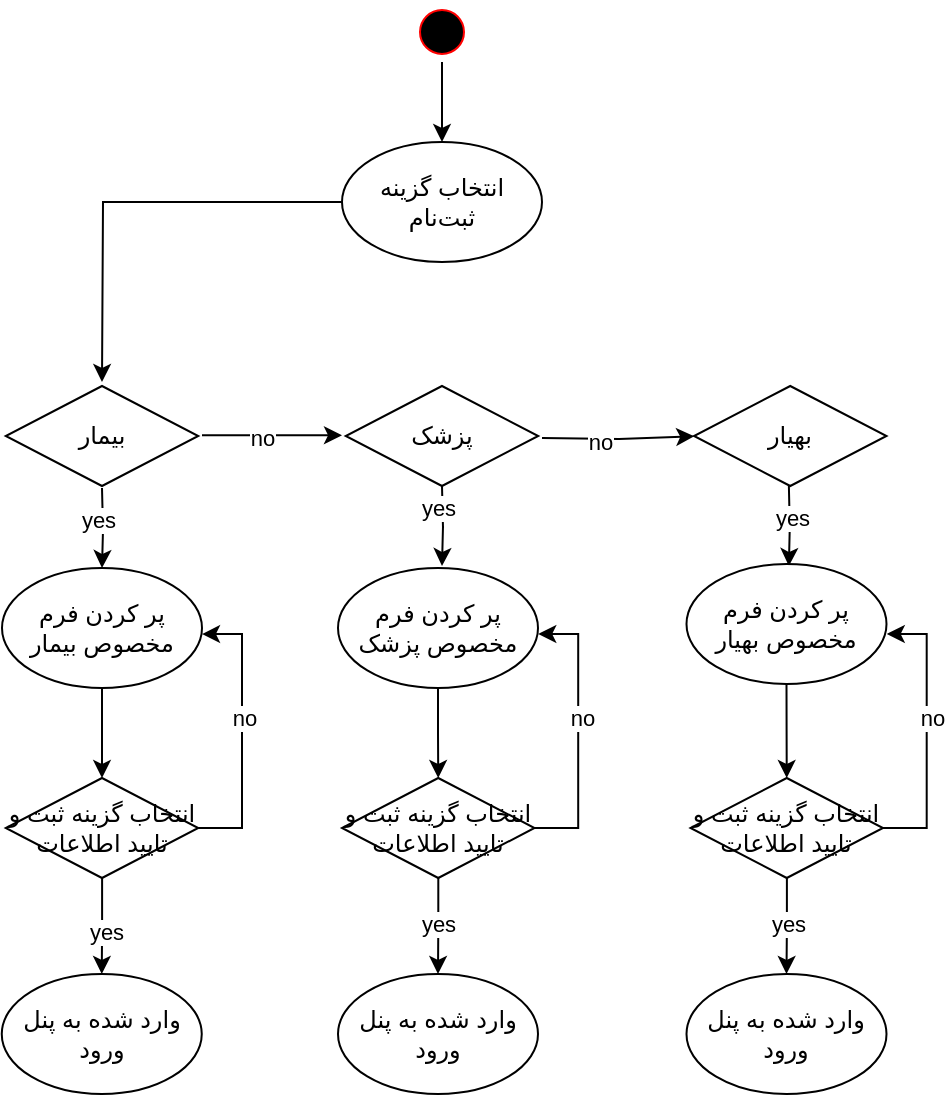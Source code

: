 <mxfile version="21.6.1" type="device">
  <diagram name="Page-1" id="GEQRo5h9ixli0StdwVT6">
    <mxGraphModel dx="587" dy="728" grid="1" gridSize="10" guides="1" tooltips="1" connect="1" arrows="1" fold="1" page="1" pageScale="1" pageWidth="850" pageHeight="1100" math="0" shadow="0">
      <root>
        <mxCell id="0" />
        <mxCell id="1" parent="0" />
        <mxCell id="AQqeIJzm-4LwvkK71rF2-29" style="edgeStyle=orthogonalEdgeStyle;rounded=0;orthogonalLoop=1;jettySize=auto;html=1;" edge="1" parent="1" source="AQqeIJzm-4LwvkK71rF2-12">
          <mxGeometry relative="1" as="geometry">
            <mxPoint x="60" y="210" as="targetPoint" />
          </mxGeometry>
        </mxCell>
        <mxCell id="AQqeIJzm-4LwvkK71rF2-12" value="انتخاب گزینه ثبت‌نام" style="ellipse;whiteSpace=wrap;html=1;" vertex="1" parent="1">
          <mxGeometry x="180" y="90" width="100" height="60" as="geometry" />
        </mxCell>
        <mxCell id="AQqeIJzm-4LwvkK71rF2-16" style="edgeStyle=orthogonalEdgeStyle;rounded=0;orthogonalLoop=1;jettySize=auto;html=1;entryX=0.5;entryY=0;entryDx=0;entryDy=0;" edge="1" parent="1" source="AQqeIJzm-4LwvkK71rF2-14" target="AQqeIJzm-4LwvkK71rF2-12">
          <mxGeometry relative="1" as="geometry" />
        </mxCell>
        <mxCell id="AQqeIJzm-4LwvkK71rF2-14" value="" style="ellipse;html=1;shape=startState;fillColor=#000000;strokeColor=#ff0000;" vertex="1" parent="1">
          <mxGeometry x="215" y="20" width="30" height="30" as="geometry" />
        </mxCell>
        <mxCell id="AQqeIJzm-4LwvkK71rF2-33" style="edgeStyle=orthogonalEdgeStyle;rounded=0;orthogonalLoop=1;jettySize=auto;html=1;entryX=0.5;entryY=0;entryDx=0;entryDy=0;" edge="1" parent="1" target="AQqeIJzm-4LwvkK71rF2-28">
          <mxGeometry relative="1" as="geometry">
            <mxPoint x="60" y="263" as="sourcePoint" />
          </mxGeometry>
        </mxCell>
        <mxCell id="AQqeIJzm-4LwvkK71rF2-39" value="yes" style="edgeLabel;html=1;align=center;verticalAlign=middle;resizable=0;points=[];" vertex="1" connectable="0" parent="AQqeIJzm-4LwvkK71rF2-33">
          <mxGeometry x="-0.233" y="-3" relative="1" as="geometry">
            <mxPoint as="offset" />
          </mxGeometry>
        </mxCell>
        <mxCell id="AQqeIJzm-4LwvkK71rF2-36" style="edgeStyle=orthogonalEdgeStyle;rounded=0;orthogonalLoop=1;jettySize=auto;html=1;entryX=0;entryY=0.5;entryDx=0;entryDy=0;" edge="1" parent="1">
          <mxGeometry relative="1" as="geometry">
            <mxPoint x="110" y="236.66" as="sourcePoint" />
            <mxPoint x="180.0" y="236.66" as="targetPoint" />
          </mxGeometry>
        </mxCell>
        <mxCell id="AQqeIJzm-4LwvkK71rF2-38" value="no" style="edgeLabel;html=1;align=center;verticalAlign=middle;resizable=0;points=[];" vertex="1" connectable="0" parent="AQqeIJzm-4LwvkK71rF2-36">
          <mxGeometry x="-0.157" y="-1" relative="1" as="geometry">
            <mxPoint as="offset" />
          </mxGeometry>
        </mxCell>
        <mxCell id="AQqeIJzm-4LwvkK71rF2-37" style="edgeStyle=orthogonalEdgeStyle;rounded=0;orthogonalLoop=1;jettySize=auto;html=1;entryX=-0.039;entryY=0.486;entryDx=0;entryDy=0;entryPerimeter=0;" edge="1" parent="1">
          <mxGeometry relative="1" as="geometry">
            <mxPoint x="280.0" y="238.034" as="sourcePoint" />
            <mxPoint x="356.1" y="237.16" as="targetPoint" />
          </mxGeometry>
        </mxCell>
        <mxCell id="AQqeIJzm-4LwvkK71rF2-40" value="no" style="edgeLabel;html=1;align=center;verticalAlign=middle;resizable=0;points=[];" vertex="1" connectable="0" parent="AQqeIJzm-4LwvkK71rF2-37">
          <mxGeometry x="-0.242" y="-1" relative="1" as="geometry">
            <mxPoint as="offset" />
          </mxGeometry>
        </mxCell>
        <mxCell id="AQqeIJzm-4LwvkK71rF2-41" style="edgeStyle=orthogonalEdgeStyle;rounded=0;orthogonalLoop=1;jettySize=auto;html=1;entryX=0.5;entryY=0;entryDx=0;entryDy=0;" edge="1" parent="1">
          <mxGeometry relative="1" as="geometry">
            <mxPoint x="230.0" y="262" as="sourcePoint" />
            <mxPoint x="230" y="302" as="targetPoint" />
          </mxGeometry>
        </mxCell>
        <mxCell id="AQqeIJzm-4LwvkK71rF2-42" value="yes" style="edgeLabel;html=1;align=center;verticalAlign=middle;resizable=0;points=[];" vertex="1" connectable="0" parent="AQqeIJzm-4LwvkK71rF2-41">
          <mxGeometry x="-0.474" y="-3" relative="1" as="geometry">
            <mxPoint as="offset" />
          </mxGeometry>
        </mxCell>
        <mxCell id="AQqeIJzm-4LwvkK71rF2-43" style="edgeStyle=orthogonalEdgeStyle;rounded=0;orthogonalLoop=1;jettySize=auto;html=1;entryX=0.5;entryY=0;entryDx=0;entryDy=0;" edge="1" parent="1">
          <mxGeometry relative="1" as="geometry">
            <mxPoint x="403.44" y="262" as="sourcePoint" />
            <mxPoint x="403.44" y="302" as="targetPoint" />
          </mxGeometry>
        </mxCell>
        <mxCell id="AQqeIJzm-4LwvkK71rF2-44" value="yes" style="edgeLabel;html=1;align=center;verticalAlign=middle;resizable=0;points=[];" vertex="1" connectable="0" parent="AQqeIJzm-4LwvkK71rF2-43">
          <mxGeometry x="-0.267" y="1" relative="1" as="geometry">
            <mxPoint as="offset" />
          </mxGeometry>
        </mxCell>
        <mxCell id="AQqeIJzm-4LwvkK71rF2-34" style="edgeStyle=orthogonalEdgeStyle;rounded=0;orthogonalLoop=1;jettySize=auto;html=1;entryX=0.5;entryY=0;entryDx=0;entryDy=0;exitX=0.5;exitY=1;exitDx=0;exitDy=0;" edge="1" parent="1" source="AQqeIJzm-4LwvkK71rF2-28">
          <mxGeometry relative="1" as="geometry">
            <mxPoint x="60" y="368" as="sourcePoint" />
            <mxPoint x="60" y="408" as="targetPoint" />
          </mxGeometry>
        </mxCell>
        <mxCell id="AQqeIJzm-4LwvkK71rF2-28" value="پر کردن فرم مخصوص بیمار" style="ellipse;whiteSpace=wrap;html=1;" vertex="1" parent="1">
          <mxGeometry x="10" y="303" width="100" height="60" as="geometry" />
        </mxCell>
        <mxCell id="AQqeIJzm-4LwvkK71rF2-30" value="پر کردن فرم مخصوص پزشک" style="ellipse;whiteSpace=wrap;html=1;" vertex="1" parent="1">
          <mxGeometry x="178" y="303" width="100" height="60" as="geometry" />
        </mxCell>
        <mxCell id="AQqeIJzm-4LwvkK71rF2-31" value="پر کردن فرم مخصوص بهیار" style="ellipse;whiteSpace=wrap;html=1;" vertex="1" parent="1">
          <mxGeometry x="352.25" y="301" width="100" height="60" as="geometry" />
        </mxCell>
        <mxCell id="AQqeIJzm-4LwvkK71rF2-48" value="بیمار" style="rhombus;whiteSpace=wrap;html=1;" vertex="1" parent="1">
          <mxGeometry x="11.88" y="212" width="96.25" height="50" as="geometry" />
        </mxCell>
        <mxCell id="AQqeIJzm-4LwvkK71rF2-49" value="پزشک" style="rhombus;whiteSpace=wrap;html=1;" vertex="1" parent="1">
          <mxGeometry x="181.87" y="212" width="96.25" height="50" as="geometry" />
        </mxCell>
        <mxCell id="AQqeIJzm-4LwvkK71rF2-50" value="بهیار" style="rhombus;whiteSpace=wrap;html=1;" vertex="1" parent="1">
          <mxGeometry x="356" y="212" width="96.25" height="50" as="geometry" />
        </mxCell>
        <mxCell id="AQqeIJzm-4LwvkK71rF2-52" style="edgeStyle=orthogonalEdgeStyle;rounded=0;orthogonalLoop=1;jettySize=auto;html=1;entryX=1;entryY=0.467;entryDx=0;entryDy=0;entryPerimeter=0;" edge="1" parent="1" source="AQqeIJzm-4LwvkK71rF2-51">
          <mxGeometry relative="1" as="geometry">
            <mxPoint x="110" y="336.02" as="targetPoint" />
            <Array as="points">
              <mxPoint x="130" y="433" />
              <mxPoint x="130" y="336" />
            </Array>
          </mxGeometry>
        </mxCell>
        <mxCell id="AQqeIJzm-4LwvkK71rF2-61" value="no" style="edgeLabel;html=1;align=center;verticalAlign=middle;resizable=0;points=[];" vertex="1" connectable="0" parent="AQqeIJzm-4LwvkK71rF2-52">
          <mxGeometry x="0.11" y="-1" relative="1" as="geometry">
            <mxPoint as="offset" />
          </mxGeometry>
        </mxCell>
        <mxCell id="AQqeIJzm-4LwvkK71rF2-55" style="edgeStyle=orthogonalEdgeStyle;rounded=0;orthogonalLoop=1;jettySize=auto;html=1;entryX=0.5;entryY=0;entryDx=0;entryDy=0;" edge="1" parent="1" source="AQqeIJzm-4LwvkK71rF2-51" target="AQqeIJzm-4LwvkK71rF2-54">
          <mxGeometry relative="1" as="geometry" />
        </mxCell>
        <mxCell id="AQqeIJzm-4LwvkK71rF2-62" value="yes" style="edgeLabel;html=1;align=center;verticalAlign=middle;resizable=0;points=[];" vertex="1" connectable="0" parent="AQqeIJzm-4LwvkK71rF2-55">
          <mxGeometry x="0.119" y="2" relative="1" as="geometry">
            <mxPoint as="offset" />
          </mxGeometry>
        </mxCell>
        <mxCell id="AQqeIJzm-4LwvkK71rF2-51" value="انتخاب گزینه ثبت و تایید اطلاعات" style="rhombus;whiteSpace=wrap;html=1;" vertex="1" parent="1">
          <mxGeometry x="11.88" y="408" width="96.25" height="50" as="geometry" />
        </mxCell>
        <mxCell id="AQqeIJzm-4LwvkK71rF2-54" value="وارد شده به پنل ورود" style="ellipse;whiteSpace=wrap;html=1;" vertex="1" parent="1">
          <mxGeometry x="9.88" y="506" width="100" height="60" as="geometry" />
        </mxCell>
        <mxCell id="AQqeIJzm-4LwvkK71rF2-56" style="edgeStyle=orthogonalEdgeStyle;rounded=0;orthogonalLoop=1;jettySize=auto;html=1;entryX=0.5;entryY=0;entryDx=0;entryDy=0;exitX=0.5;exitY=1;exitDx=0;exitDy=0;" edge="1" parent="1" source="AQqeIJzm-4LwvkK71rF2-30">
          <mxGeometry relative="1" as="geometry">
            <mxPoint x="228.12" y="368" as="sourcePoint" />
            <mxPoint x="228.12" y="408" as="targetPoint" />
          </mxGeometry>
        </mxCell>
        <mxCell id="AQqeIJzm-4LwvkK71rF2-57" style="edgeStyle=orthogonalEdgeStyle;rounded=0;orthogonalLoop=1;jettySize=auto;html=1;entryX=1;entryY=0.467;entryDx=0;entryDy=0;entryPerimeter=0;" edge="1" parent="1" source="AQqeIJzm-4LwvkK71rF2-59">
          <mxGeometry relative="1" as="geometry">
            <mxPoint x="278.12" y="336" as="targetPoint" />
            <Array as="points">
              <mxPoint x="298.12" y="433" />
              <mxPoint x="298.12" y="336" />
            </Array>
          </mxGeometry>
        </mxCell>
        <mxCell id="AQqeIJzm-4LwvkK71rF2-65" value="no" style="edgeLabel;html=1;align=center;verticalAlign=middle;resizable=0;points=[];" vertex="1" connectable="0" parent="AQqeIJzm-4LwvkK71rF2-57">
          <mxGeometry x="0.112" y="-2" relative="1" as="geometry">
            <mxPoint as="offset" />
          </mxGeometry>
        </mxCell>
        <mxCell id="AQqeIJzm-4LwvkK71rF2-58" style="edgeStyle=orthogonalEdgeStyle;rounded=0;orthogonalLoop=1;jettySize=auto;html=1;entryX=0.5;entryY=0;entryDx=0;entryDy=0;" edge="1" parent="1" source="AQqeIJzm-4LwvkK71rF2-59" target="AQqeIJzm-4LwvkK71rF2-60">
          <mxGeometry relative="1" as="geometry" />
        </mxCell>
        <mxCell id="AQqeIJzm-4LwvkK71rF2-66" value="yes" style="edgeLabel;html=1;align=center;verticalAlign=middle;resizable=0;points=[];" vertex="1" connectable="0" parent="AQqeIJzm-4LwvkK71rF2-58">
          <mxGeometry x="-0.067" relative="1" as="geometry">
            <mxPoint as="offset" />
          </mxGeometry>
        </mxCell>
        <mxCell id="AQqeIJzm-4LwvkK71rF2-59" value="انتخاب گزینه ثبت و تایید اطلاعات" style="rhombus;whiteSpace=wrap;html=1;" vertex="1" parent="1">
          <mxGeometry x="180" y="408" width="96.25" height="50" as="geometry" />
        </mxCell>
        <mxCell id="AQqeIJzm-4LwvkK71rF2-60" value="وارد شده به پنل ورود" style="ellipse;whiteSpace=wrap;html=1;" vertex="1" parent="1">
          <mxGeometry x="178" y="506" width="100" height="60" as="geometry" />
        </mxCell>
        <mxCell id="AQqeIJzm-4LwvkK71rF2-68" style="edgeStyle=orthogonalEdgeStyle;rounded=0;orthogonalLoop=1;jettySize=auto;html=1;entryX=0.5;entryY=0;entryDx=0;entryDy=0;exitX=0.5;exitY=1;exitDx=0;exitDy=0;" edge="1" parent="1" source="AQqeIJzm-4LwvkK71rF2-31">
          <mxGeometry relative="1" as="geometry">
            <mxPoint x="402.37" y="368" as="sourcePoint" />
            <mxPoint x="402.37" y="408" as="targetPoint" />
          </mxGeometry>
        </mxCell>
        <mxCell id="AQqeIJzm-4LwvkK71rF2-69" style="edgeStyle=orthogonalEdgeStyle;rounded=0;orthogonalLoop=1;jettySize=auto;html=1;entryX=1;entryY=0.467;entryDx=0;entryDy=0;entryPerimeter=0;" edge="1" parent="1" source="AQqeIJzm-4LwvkK71rF2-73">
          <mxGeometry relative="1" as="geometry">
            <mxPoint x="452.37" y="336" as="targetPoint" />
            <Array as="points">
              <mxPoint x="472.37" y="433" />
              <mxPoint x="472.37" y="336" />
            </Array>
          </mxGeometry>
        </mxCell>
        <mxCell id="AQqeIJzm-4LwvkK71rF2-70" value="no" style="edgeLabel;html=1;align=center;verticalAlign=middle;resizable=0;points=[];" vertex="1" connectable="0" parent="AQqeIJzm-4LwvkK71rF2-69">
          <mxGeometry x="0.112" y="-2" relative="1" as="geometry">
            <mxPoint as="offset" />
          </mxGeometry>
        </mxCell>
        <mxCell id="AQqeIJzm-4LwvkK71rF2-71" style="edgeStyle=orthogonalEdgeStyle;rounded=0;orthogonalLoop=1;jettySize=auto;html=1;entryX=0.5;entryY=0;entryDx=0;entryDy=0;" edge="1" parent="1" source="AQqeIJzm-4LwvkK71rF2-73" target="AQqeIJzm-4LwvkK71rF2-74">
          <mxGeometry relative="1" as="geometry" />
        </mxCell>
        <mxCell id="AQqeIJzm-4LwvkK71rF2-72" value="yes" style="edgeLabel;html=1;align=center;verticalAlign=middle;resizable=0;points=[];" vertex="1" connectable="0" parent="AQqeIJzm-4LwvkK71rF2-71">
          <mxGeometry x="-0.067" relative="1" as="geometry">
            <mxPoint as="offset" />
          </mxGeometry>
        </mxCell>
        <mxCell id="AQqeIJzm-4LwvkK71rF2-73" value="انتخاب گزینه ثبت و تایید اطلاعات" style="rhombus;whiteSpace=wrap;html=1;" vertex="1" parent="1">
          <mxGeometry x="354.25" y="408" width="96.25" height="50" as="geometry" />
        </mxCell>
        <mxCell id="AQqeIJzm-4LwvkK71rF2-74" value="وارد شده به پنل ورود" style="ellipse;whiteSpace=wrap;html=1;" vertex="1" parent="1">
          <mxGeometry x="352.25" y="506" width="100" height="60" as="geometry" />
        </mxCell>
      </root>
    </mxGraphModel>
  </diagram>
</mxfile>
